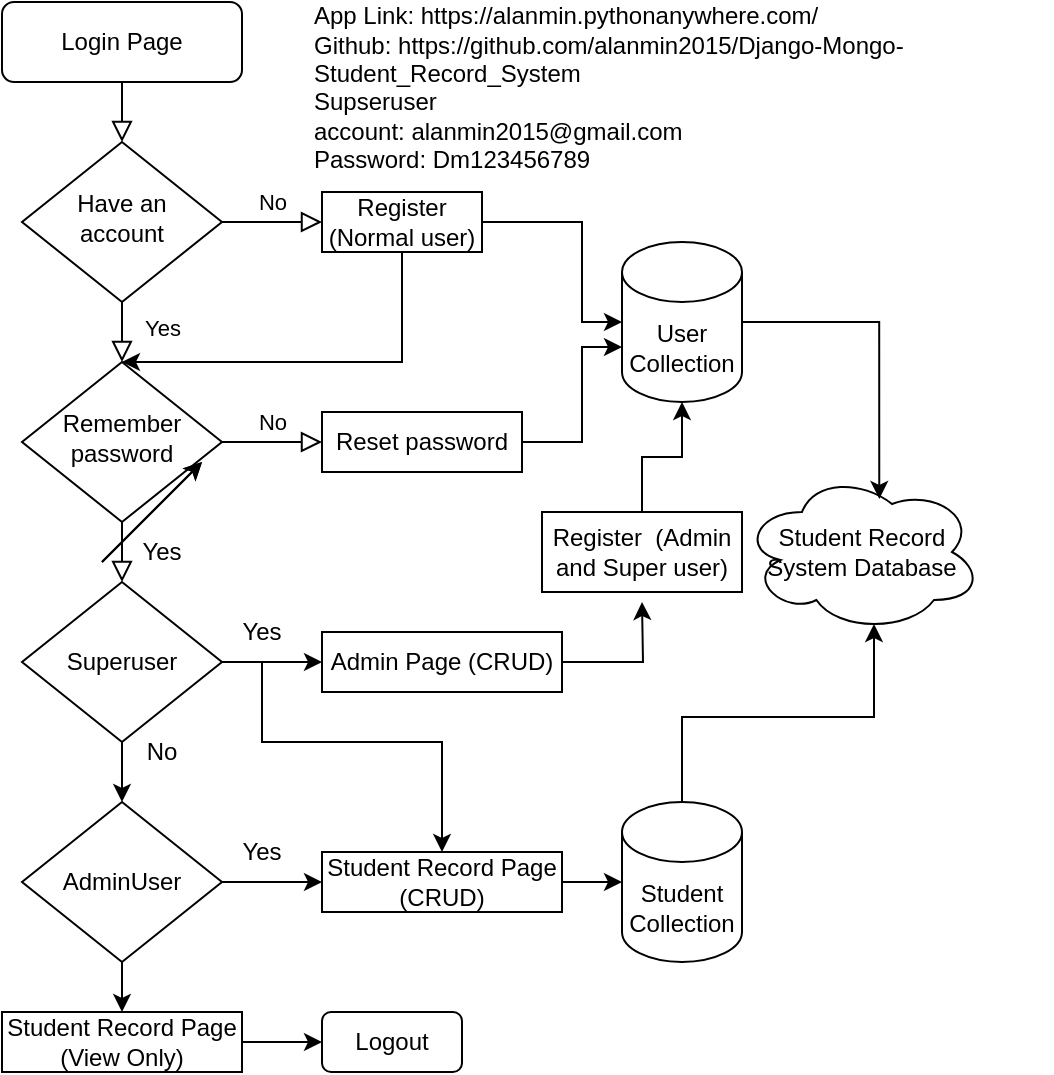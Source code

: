 <mxfile version="24.7.6">
  <diagram id="C5RBs43oDa-KdzZeNtuy" name="Page-1">
    <mxGraphModel dx="989" dy="509" grid="1" gridSize="10" guides="1" tooltips="1" connect="1" arrows="1" fold="1" page="1" pageScale="1" pageWidth="827" pageHeight="1169" math="0" shadow="0">
      <root>
        <mxCell id="WIyWlLk6GJQsqaUBKTNV-0" />
        <mxCell id="WIyWlLk6GJQsqaUBKTNV-1" parent="WIyWlLk6GJQsqaUBKTNV-0" />
        <mxCell id="WIyWlLk6GJQsqaUBKTNV-2" value="" style="rounded=0;html=1;jettySize=auto;orthogonalLoop=1;fontSize=11;endArrow=block;endFill=0;endSize=8;strokeWidth=1;shadow=0;labelBackgroundColor=none;edgeStyle=orthogonalEdgeStyle;" parent="WIyWlLk6GJQsqaUBKTNV-1" source="WIyWlLk6GJQsqaUBKTNV-3" target="WIyWlLk6GJQsqaUBKTNV-6" edge="1">
          <mxGeometry relative="1" as="geometry" />
        </mxCell>
        <mxCell id="WIyWlLk6GJQsqaUBKTNV-3" value="Login Page" style="rounded=1;whiteSpace=wrap;html=1;fontSize=12;glass=0;strokeWidth=1;shadow=0;" parent="WIyWlLk6GJQsqaUBKTNV-1" vertex="1">
          <mxGeometry x="160" y="80" width="120" height="40" as="geometry" />
        </mxCell>
        <mxCell id="WIyWlLk6GJQsqaUBKTNV-4" value="Yes" style="rounded=0;html=1;jettySize=auto;orthogonalLoop=1;fontSize=11;endArrow=block;endFill=0;endSize=8;strokeWidth=1;shadow=0;labelBackgroundColor=none;edgeStyle=orthogonalEdgeStyle;" parent="WIyWlLk6GJQsqaUBKTNV-1" source="WIyWlLk6GJQsqaUBKTNV-6" target="WIyWlLk6GJQsqaUBKTNV-10" edge="1">
          <mxGeometry x="-0.5" y="20" relative="1" as="geometry">
            <mxPoint as="offset" />
          </mxGeometry>
        </mxCell>
        <mxCell id="WIyWlLk6GJQsqaUBKTNV-5" value="No" style="edgeStyle=orthogonalEdgeStyle;rounded=0;html=1;jettySize=auto;orthogonalLoop=1;fontSize=11;endArrow=block;endFill=0;endSize=8;strokeWidth=1;shadow=0;labelBackgroundColor=none;entryX=0;entryY=0.5;entryDx=0;entryDy=0;" parent="WIyWlLk6GJQsqaUBKTNV-1" source="WIyWlLk6GJQsqaUBKTNV-6" target="GIGP-Xdv_5BI5aYZ9qS2-11" edge="1">
          <mxGeometry y="10" relative="1" as="geometry">
            <mxPoint as="offset" />
            <mxPoint x="320" y="190" as="targetPoint" />
          </mxGeometry>
        </mxCell>
        <mxCell id="WIyWlLk6GJQsqaUBKTNV-6" value="Have an account" style="rhombus;whiteSpace=wrap;html=1;shadow=0;fontFamily=Helvetica;fontSize=12;align=center;strokeWidth=1;spacing=6;spacingTop=-4;" parent="WIyWlLk6GJQsqaUBKTNV-1" vertex="1">
          <mxGeometry x="170" y="150" width="100" height="80" as="geometry" />
        </mxCell>
        <mxCell id="WIyWlLk6GJQsqaUBKTNV-9" value="No" style="edgeStyle=orthogonalEdgeStyle;rounded=0;html=1;jettySize=auto;orthogonalLoop=1;fontSize=11;endArrow=block;endFill=0;endSize=8;strokeWidth=1;shadow=0;labelBackgroundColor=none;entryX=0;entryY=0.5;entryDx=0;entryDy=0;" parent="WIyWlLk6GJQsqaUBKTNV-1" source="WIyWlLk6GJQsqaUBKTNV-10" target="GIGP-Xdv_5BI5aYZ9qS2-12" edge="1">
          <mxGeometry y="10" relative="1" as="geometry">
            <mxPoint as="offset" />
            <mxPoint x="320" y="300" as="targetPoint" />
          </mxGeometry>
        </mxCell>
        <mxCell id="WIyWlLk6GJQsqaUBKTNV-10" value="Remember password" style="rhombus;whiteSpace=wrap;html=1;shadow=0;fontFamily=Helvetica;fontSize=12;align=center;strokeWidth=1;spacing=6;spacingTop=-4;" parent="WIyWlLk6GJQsqaUBKTNV-1" vertex="1">
          <mxGeometry x="170" y="260" width="100" height="80" as="geometry" />
        </mxCell>
        <mxCell id="GIGP-Xdv_5BI5aYZ9qS2-0" value="" style="endArrow=classic;html=1;rounded=0;exitX=0.5;exitY=1;exitDx=0;exitDy=0;entryX=0.5;entryY=0;entryDx=0;entryDy=0;" edge="1" parent="WIyWlLk6GJQsqaUBKTNV-1" source="GIGP-Xdv_5BI5aYZ9qS2-11" target="WIyWlLk6GJQsqaUBKTNV-10">
          <mxGeometry width="50" height="50" relative="1" as="geometry">
            <mxPoint x="380" y="210" as="sourcePoint" />
            <mxPoint x="220" y="240" as="targetPoint" />
            <Array as="points">
              <mxPoint x="360" y="260" />
            </Array>
          </mxGeometry>
        </mxCell>
        <mxCell id="GIGP-Xdv_5BI5aYZ9qS2-3" value="" style="rounded=0;html=1;jettySize=auto;orthogonalLoop=1;fontSize=11;endArrow=block;endFill=0;endSize=8;strokeWidth=1;shadow=0;labelBackgroundColor=none;edgeStyle=orthogonalEdgeStyle;" edge="1" parent="WIyWlLk6GJQsqaUBKTNV-1" source="WIyWlLk6GJQsqaUBKTNV-10" target="GIGP-Xdv_5BI5aYZ9qS2-2">
          <mxGeometry x="0.333" y="20" relative="1" as="geometry">
            <mxPoint as="offset" />
            <mxPoint x="220" y="340" as="sourcePoint" />
            <mxPoint x="220" y="430" as="targetPoint" />
          </mxGeometry>
        </mxCell>
        <mxCell id="GIGP-Xdv_5BI5aYZ9qS2-7" value="" style="edgeStyle=orthogonalEdgeStyle;rounded=0;orthogonalLoop=1;jettySize=auto;html=1;" edge="1" parent="WIyWlLk6GJQsqaUBKTNV-1" source="GIGP-Xdv_5BI5aYZ9qS2-2">
          <mxGeometry relative="1" as="geometry">
            <mxPoint x="220" y="480" as="targetPoint" />
          </mxGeometry>
        </mxCell>
        <mxCell id="GIGP-Xdv_5BI5aYZ9qS2-9" value="" style="edgeStyle=orthogonalEdgeStyle;rounded=0;orthogonalLoop=1;jettySize=auto;html=1;entryX=0;entryY=0.5;entryDx=0;entryDy=0;" edge="1" parent="WIyWlLk6GJQsqaUBKTNV-1" source="GIGP-Xdv_5BI5aYZ9qS2-2" target="GIGP-Xdv_5BI5aYZ9qS2-14">
          <mxGeometry relative="1" as="geometry">
            <mxPoint x="310" y="410" as="targetPoint" />
          </mxGeometry>
        </mxCell>
        <mxCell id="GIGP-Xdv_5BI5aYZ9qS2-2" value="Superuser" style="rhombus;whiteSpace=wrap;html=1;" vertex="1" parent="WIyWlLk6GJQsqaUBKTNV-1">
          <mxGeometry x="170" y="370" width="100" height="80" as="geometry" />
        </mxCell>
        <mxCell id="GIGP-Xdv_5BI5aYZ9qS2-4" value="Yes" style="text;html=1;align=center;verticalAlign=middle;whiteSpace=wrap;rounded=0;" vertex="1" parent="WIyWlLk6GJQsqaUBKTNV-1">
          <mxGeometry x="210" y="340" width="60" height="30" as="geometry" />
        </mxCell>
        <mxCell id="GIGP-Xdv_5BI5aYZ9qS2-20" value="" style="edgeStyle=orthogonalEdgeStyle;rounded=0;orthogonalLoop=1;jettySize=auto;html=1;" edge="1" parent="WIyWlLk6GJQsqaUBKTNV-1" source="GIGP-Xdv_5BI5aYZ9qS2-11" target="GIGP-Xdv_5BI5aYZ9qS2-19">
          <mxGeometry relative="1" as="geometry">
            <Array as="points">
              <mxPoint x="450" y="190" />
              <mxPoint x="450" y="240" />
            </Array>
          </mxGeometry>
        </mxCell>
        <mxCell id="GIGP-Xdv_5BI5aYZ9qS2-11" value="Register (Normal user)" style="rounded=0;whiteSpace=wrap;html=1;" vertex="1" parent="WIyWlLk6GJQsqaUBKTNV-1">
          <mxGeometry x="320" y="175" width="80" height="30" as="geometry" />
        </mxCell>
        <mxCell id="GIGP-Xdv_5BI5aYZ9qS2-12" value="Reset password" style="rounded=0;whiteSpace=wrap;html=1;" vertex="1" parent="WIyWlLk6GJQsqaUBKTNV-1">
          <mxGeometry x="320" y="285" width="100" height="30" as="geometry" />
        </mxCell>
        <mxCell id="GIGP-Xdv_5BI5aYZ9qS2-45" style="edgeStyle=orthogonalEdgeStyle;rounded=0;orthogonalLoop=1;jettySize=auto;html=1;exitX=1;exitY=0.5;exitDx=0;exitDy=0;" edge="1" parent="WIyWlLk6GJQsqaUBKTNV-1" source="GIGP-Xdv_5BI5aYZ9qS2-14">
          <mxGeometry relative="1" as="geometry">
            <mxPoint x="480.0" y="380" as="targetPoint" />
          </mxGeometry>
        </mxCell>
        <mxCell id="GIGP-Xdv_5BI5aYZ9qS2-14" value="Admin Page (CRUD)" style="rounded=0;whiteSpace=wrap;html=1;" vertex="1" parent="WIyWlLk6GJQsqaUBKTNV-1">
          <mxGeometry x="320" y="395" width="120" height="30" as="geometry" />
        </mxCell>
        <mxCell id="GIGP-Xdv_5BI5aYZ9qS2-19" value="User Collection" style="shape=cylinder3;whiteSpace=wrap;html=1;boundedLbl=1;backgroundOutline=1;size=15;" vertex="1" parent="WIyWlLk6GJQsqaUBKTNV-1">
          <mxGeometry x="470" y="200" width="60" height="80" as="geometry" />
        </mxCell>
        <mxCell id="GIGP-Xdv_5BI5aYZ9qS2-22" style="edgeStyle=orthogonalEdgeStyle;rounded=0;orthogonalLoop=1;jettySize=auto;html=1;exitX=1;exitY=0.5;exitDx=0;exitDy=0;entryX=0;entryY=0;entryDx=0;entryDy=52.5;entryPerimeter=0;" edge="1" parent="WIyWlLk6GJQsqaUBKTNV-1" source="GIGP-Xdv_5BI5aYZ9qS2-12" target="GIGP-Xdv_5BI5aYZ9qS2-19">
          <mxGeometry relative="1" as="geometry">
            <Array as="points">
              <mxPoint x="450" y="300" />
              <mxPoint x="450" y="253" />
            </Array>
          </mxGeometry>
        </mxCell>
        <mxCell id="GIGP-Xdv_5BI5aYZ9qS2-23" value="Yes" style="text;html=1;align=center;verticalAlign=middle;whiteSpace=wrap;rounded=0;" vertex="1" parent="WIyWlLk6GJQsqaUBKTNV-1">
          <mxGeometry x="260" y="380" width="60" height="30" as="geometry" />
        </mxCell>
        <mxCell id="GIGP-Xdv_5BI5aYZ9qS2-24" value="No" style="text;html=1;align=center;verticalAlign=middle;whiteSpace=wrap;rounded=0;" vertex="1" parent="WIyWlLk6GJQsqaUBKTNV-1">
          <mxGeometry x="210" y="440" width="60" height="30" as="geometry" />
        </mxCell>
        <mxCell id="GIGP-Xdv_5BI5aYZ9qS2-28" style="edgeStyle=orthogonalEdgeStyle;rounded=0;orthogonalLoop=1;jettySize=auto;html=1;exitX=1;exitY=0.5;exitDx=0;exitDy=0;entryX=0;entryY=0.5;entryDx=0;entryDy=0;" edge="1" parent="WIyWlLk6GJQsqaUBKTNV-1" source="GIGP-Xdv_5BI5aYZ9qS2-26" target="GIGP-Xdv_5BI5aYZ9qS2-27">
          <mxGeometry relative="1" as="geometry" />
        </mxCell>
        <mxCell id="GIGP-Xdv_5BI5aYZ9qS2-38" style="edgeStyle=orthogonalEdgeStyle;rounded=0;orthogonalLoop=1;jettySize=auto;html=1;exitX=0.5;exitY=1;exitDx=0;exitDy=0;entryX=0.5;entryY=0;entryDx=0;entryDy=0;" edge="1" parent="WIyWlLk6GJQsqaUBKTNV-1" source="GIGP-Xdv_5BI5aYZ9qS2-26" target="GIGP-Xdv_5BI5aYZ9qS2-40">
          <mxGeometry relative="1" as="geometry">
            <mxPoint x="219.966" y="590" as="targetPoint" />
          </mxGeometry>
        </mxCell>
        <mxCell id="GIGP-Xdv_5BI5aYZ9qS2-26" value="AdminUser" style="rhombus;whiteSpace=wrap;html=1;" vertex="1" parent="WIyWlLk6GJQsqaUBKTNV-1">
          <mxGeometry x="170" y="480" width="100" height="80" as="geometry" />
        </mxCell>
        <mxCell id="GIGP-Xdv_5BI5aYZ9qS2-27" value="Student Record Page (CRUD)" style="rounded=0;whiteSpace=wrap;html=1;" vertex="1" parent="WIyWlLk6GJQsqaUBKTNV-1">
          <mxGeometry x="320" y="505" width="120" height="30" as="geometry" />
        </mxCell>
        <mxCell id="GIGP-Xdv_5BI5aYZ9qS2-29" value="" style="endArrow=classic;html=1;rounded=0;entryX=0.5;entryY=0;entryDx=0;entryDy=0;exitX=0.5;exitY=1;exitDx=0;exitDy=0;" edge="1" parent="WIyWlLk6GJQsqaUBKTNV-1" source="GIGP-Xdv_5BI5aYZ9qS2-23" target="GIGP-Xdv_5BI5aYZ9qS2-27">
          <mxGeometry width="50" height="50" relative="1" as="geometry">
            <mxPoint x="210" y="430" as="sourcePoint" />
            <mxPoint x="260" y="380" as="targetPoint" />
            <Array as="points">
              <mxPoint x="290" y="450" />
              <mxPoint x="380" y="450" />
            </Array>
          </mxGeometry>
        </mxCell>
        <mxCell id="GIGP-Xdv_5BI5aYZ9qS2-32" value="" style="edgeStyle=orthogonalEdgeStyle;rounded=0;orthogonalLoop=1;jettySize=auto;html=1;" edge="1" parent="WIyWlLk6GJQsqaUBKTNV-1" source="GIGP-Xdv_5BI5aYZ9qS2-27" target="GIGP-Xdv_5BI5aYZ9qS2-30">
          <mxGeometry relative="1" as="geometry">
            <mxPoint x="440" y="520" as="sourcePoint" />
            <mxPoint x="490" y="520" as="targetPoint" />
          </mxGeometry>
        </mxCell>
        <mxCell id="GIGP-Xdv_5BI5aYZ9qS2-30" value="Student Collection" style="shape=cylinder3;whiteSpace=wrap;html=1;boundedLbl=1;backgroundOutline=1;size=15;" vertex="1" parent="WIyWlLk6GJQsqaUBKTNV-1">
          <mxGeometry x="470" y="480" width="60" height="80" as="geometry" />
        </mxCell>
        <mxCell id="GIGP-Xdv_5BI5aYZ9qS2-33" value="Student Record System Database" style="ellipse;shape=cloud;whiteSpace=wrap;html=1;" vertex="1" parent="WIyWlLk6GJQsqaUBKTNV-1">
          <mxGeometry x="530" y="315" width="120" height="80" as="geometry" />
        </mxCell>
        <mxCell id="GIGP-Xdv_5BI5aYZ9qS2-35" style="edgeStyle=orthogonalEdgeStyle;rounded=0;orthogonalLoop=1;jettySize=auto;html=1;exitX=1;exitY=0.5;exitDx=0;exitDy=0;exitPerimeter=0;entryX=0.572;entryY=0.168;entryDx=0;entryDy=0;entryPerimeter=0;" edge="1" parent="WIyWlLk6GJQsqaUBKTNV-1" source="GIGP-Xdv_5BI5aYZ9qS2-19" target="GIGP-Xdv_5BI5aYZ9qS2-33">
          <mxGeometry relative="1" as="geometry" />
        </mxCell>
        <mxCell id="GIGP-Xdv_5BI5aYZ9qS2-36" style="edgeStyle=orthogonalEdgeStyle;rounded=0;orthogonalLoop=1;jettySize=auto;html=1;entryX=0.55;entryY=0.95;entryDx=0;entryDy=0;entryPerimeter=0;" edge="1" parent="WIyWlLk6GJQsqaUBKTNV-1" source="GIGP-Xdv_5BI5aYZ9qS2-30" target="GIGP-Xdv_5BI5aYZ9qS2-33">
          <mxGeometry relative="1" as="geometry" />
        </mxCell>
        <mxCell id="GIGP-Xdv_5BI5aYZ9qS2-37" value="Yes" style="text;html=1;align=center;verticalAlign=middle;whiteSpace=wrap;rounded=0;" vertex="1" parent="WIyWlLk6GJQsqaUBKTNV-1">
          <mxGeometry x="260" y="490" width="60" height="30" as="geometry" />
        </mxCell>
        <mxCell id="GIGP-Xdv_5BI5aYZ9qS2-40" value="Student Record Page (View Only)" style="rounded=0;whiteSpace=wrap;html=1;" vertex="1" parent="WIyWlLk6GJQsqaUBKTNV-1">
          <mxGeometry x="160" y="585" width="120" height="30" as="geometry" />
        </mxCell>
        <mxCell id="GIGP-Xdv_5BI5aYZ9qS2-41" value="" style="endArrow=classic;html=1;rounded=0;exitX=1;exitY=0.5;exitDx=0;exitDy=0;" edge="1" parent="WIyWlLk6GJQsqaUBKTNV-1" source="GIGP-Xdv_5BI5aYZ9qS2-40" target="GIGP-Xdv_5BI5aYZ9qS2-42">
          <mxGeometry width="50" height="50" relative="1" as="geometry">
            <mxPoint x="210" y="430" as="sourcePoint" />
            <mxPoint x="320" y="600" as="targetPoint" />
          </mxGeometry>
        </mxCell>
        <mxCell id="GIGP-Xdv_5BI5aYZ9qS2-42" value="Logout" style="rounded=1;whiteSpace=wrap;html=1;" vertex="1" parent="WIyWlLk6GJQsqaUBKTNV-1">
          <mxGeometry x="320" y="585" width="70" height="30" as="geometry" />
        </mxCell>
        <mxCell id="GIGP-Xdv_5BI5aYZ9qS2-43" value="Register&amp;nbsp; (Admin and Super user)" style="rounded=0;whiteSpace=wrap;html=1;" vertex="1" parent="WIyWlLk6GJQsqaUBKTNV-1">
          <mxGeometry x="430" y="335" width="100" height="40" as="geometry" />
        </mxCell>
        <mxCell id="GIGP-Xdv_5BI5aYZ9qS2-44" value="" style="endArrow=classic;html=1;rounded=0;" edge="1" parent="WIyWlLk6GJQsqaUBKTNV-1">
          <mxGeometry width="50" height="50" relative="1" as="geometry">
            <mxPoint x="210" y="360" as="sourcePoint" />
            <mxPoint x="260" y="310" as="targetPoint" />
          </mxGeometry>
        </mxCell>
        <mxCell id="GIGP-Xdv_5BI5aYZ9qS2-46" value="" style="endArrow=classic;html=1;rounded=0;" edge="1" parent="WIyWlLk6GJQsqaUBKTNV-1">
          <mxGeometry width="50" height="50" relative="1" as="geometry">
            <mxPoint x="210" y="360" as="sourcePoint" />
            <mxPoint x="260" y="310" as="targetPoint" />
          </mxGeometry>
        </mxCell>
        <mxCell id="GIGP-Xdv_5BI5aYZ9qS2-47" style="edgeStyle=orthogonalEdgeStyle;rounded=0;orthogonalLoop=1;jettySize=auto;html=1;exitX=0.5;exitY=0;exitDx=0;exitDy=0;entryX=0.5;entryY=1;entryDx=0;entryDy=0;entryPerimeter=0;" edge="1" parent="WIyWlLk6GJQsqaUBKTNV-1" source="GIGP-Xdv_5BI5aYZ9qS2-43" target="GIGP-Xdv_5BI5aYZ9qS2-19">
          <mxGeometry relative="1" as="geometry" />
        </mxCell>
        <mxCell id="GIGP-Xdv_5BI5aYZ9qS2-48" value="&lt;div style=&quot;text-align: left;&quot;&gt;&lt;span style=&quot;background-color: initial;&quot;&gt;App Link: https://alanmin.pythonanywhere.com/&lt;br&gt;&lt;/span&gt;&lt;/div&gt;&lt;div style=&quot;text-align: left;&quot;&gt;&lt;span style=&quot;background-color: initial;&quot;&gt;Github:&amp;nbsp;&lt;/span&gt;&lt;span style=&quot;background-color: initial; text-align: center;&quot;&gt;https://github.com/alanmin2015/Django-Mongo-Student_Record_System&lt;/span&gt;&lt;/div&gt;&lt;div style=&quot;text-align: left;&quot;&gt;&lt;span style=&quot;background-color: initial;&quot;&gt;Supseruser&amp;nbsp;&lt;/span&gt;&lt;/div&gt;&lt;div&gt;&lt;div style=&quot;text-align: left;&quot;&gt;&lt;span style=&quot;background-color: initial;&quot;&gt;account: alanmin2015@gmail.com&lt;/span&gt;&lt;/div&gt;&lt;/div&gt;&lt;div style=&quot;text-align: left;&quot;&gt;Password: Dm123456789&lt;/div&gt;&lt;div style=&quot;text-align: left;&quot;&gt;&lt;br&gt;&lt;/div&gt;" style="text;html=1;align=center;verticalAlign=middle;whiteSpace=wrap;rounded=0;" vertex="1" parent="WIyWlLk6GJQsqaUBKTNV-1">
          <mxGeometry x="315" y="90" width="370" height="80" as="geometry" />
        </mxCell>
      </root>
    </mxGraphModel>
  </diagram>
</mxfile>
